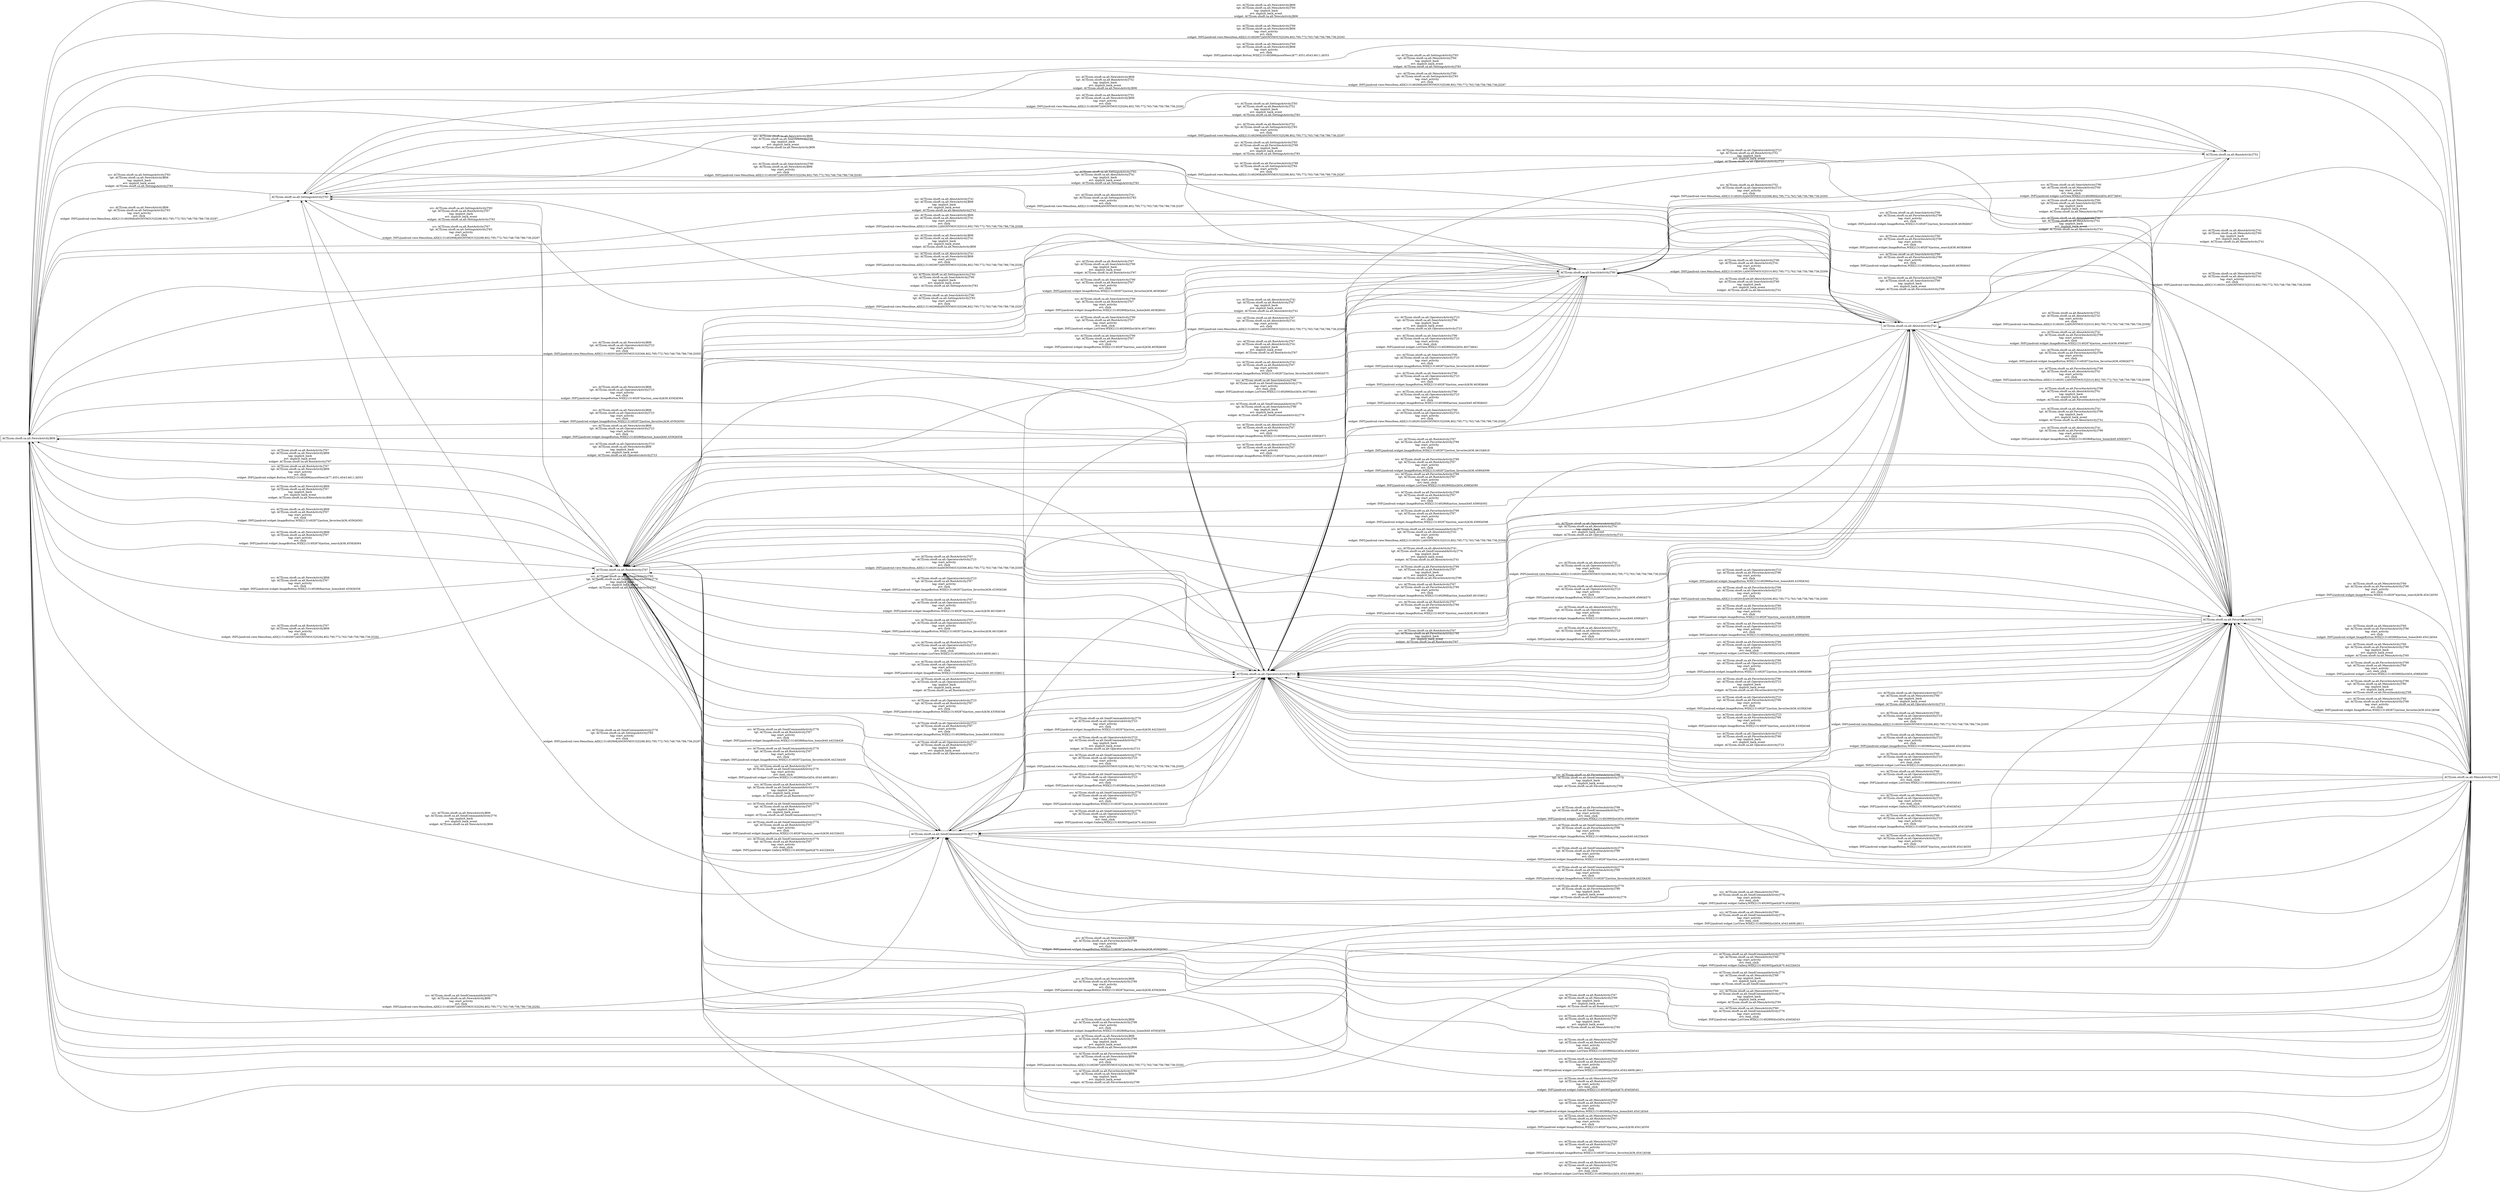 digraph G {
 rankdir=LR;
 node[shape=box];
 n10 [label="ACT[com.olsoft.sa.alt.NewsActivity]806"];
 n7 [label="ACT[com.olsoft.sa.alt.SettingsActivity]783"];
 n4 [label="ACT[com.olsoft.sa.alt.MenuActivity]760"];
 n3 [label="ACT[com.olsoft.sa.alt.BaseActivity]752"];
 n9 [label="ACT[com.olsoft.sa.alt.FavoritesActivity]799"];
 n2 [label="ACT[com.olsoft.sa.alt.AboutActivity]741"];
 n8 [label="ACT[com.olsoft.sa.alt.SearchActivity]790"];
 n1 [label="ACT[com.olsoft.sa.alt.OperatorsActivity]723"];
 n6 [label="ACT[com.olsoft.sa.alt.SendCommandActivity]776"];
 n5 [label="ACT[com.olsoft.sa.alt.RootActivity]767"];
 n8 -> n6 [label="src: ACT[com.olsoft.sa.alt.SearchActivity]790\ntgt: ACT[com.olsoft.sa.alt.SendCommandActivity]776\ntag: start_activity\nevt: item_click\nwidget: INFL[android.widget.ListView,WID[2131492890|list]454,4637]4641\n"];
 n8 -> n9 [label="src: ACT[com.olsoft.sa.alt.SearchActivity]790\ntgt: ACT[com.olsoft.sa.alt.FavoritesActivity]799\ntag: start_activity\nevt: click\nwidget: INFL[android.widget.ImageButton,WID[2131492868|action_home]440,4638]4643\n"];
 n8 -> n9 [label="src: ACT[com.olsoft.sa.alt.SearchActivity]790\ntgt: ACT[com.olsoft.sa.alt.FavoritesActivity]799\ntag: start_activity\nevt: click\nwidget: INFL[android.widget.ImageButton,WID[2131492872|action_favorites]436,4638]4647\n"];
 n8 -> n9 [label="src: ACT[com.olsoft.sa.alt.SearchActivity]790\ntgt: ACT[com.olsoft.sa.alt.FavoritesActivity]799\ntag: start_activity\nevt: click\nwidget: INFL[android.widget.ImageButton,WID[2131492874|action_search]438,4638]4649\n"];
 n8 -> n4 [label="src: ACT[com.olsoft.sa.alt.SearchActivity]790\ntgt: ACT[com.olsoft.sa.alt.MenuActivity]760\ntag: start_activity\nevt: item_click\nwidget: INFL[android.widget.ListView,WID[2131492890|list]454,4637]4641\n"];
 n8 -> n5 [label="src: ACT[com.olsoft.sa.alt.SearchActivity]790\ntgt: ACT[com.olsoft.sa.alt.RootActivity]767\ntag: start_activity\nevt: click\nwidget: INFL[android.widget.ImageButton,WID[2131492872|action_favorites]436,4638]4647\n"];
 n8 -> n5 [label="src: ACT[com.olsoft.sa.alt.SearchActivity]790\ntgt: ACT[com.olsoft.sa.alt.RootActivity]767\ntag: start_activity\nevt: click\nwidget: INFL[android.widget.ImageButton,WID[2131492868|action_home]440,4638]4643\n"];
 n8 -> n5 [label="src: ACT[com.olsoft.sa.alt.SearchActivity]790\ntgt: ACT[com.olsoft.sa.alt.RootActivity]767\ntag: start_activity\nevt: item_click\nwidget: INFL[android.widget.ListView,WID[2131492890|list]454,4637]4641\n"];
 n8 -> n5 [label="src: ACT[com.olsoft.sa.alt.SearchActivity]790\ntgt: ACT[com.olsoft.sa.alt.RootActivity]767\ntag: start_activity\nevt: click\nwidget: INFL[android.widget.ImageButton,WID[2131492874|action_search]438,4638]4649\n"];
 n8 -> n1 [label="src: ACT[com.olsoft.sa.alt.SearchActivity]790\ntgt: ACT[com.olsoft.sa.alt.OperatorsActivity]723\ntag: start_activity\nevt: item_click\nwidget: INFL[android.widget.ListView,WID[2131492890|list]454,4637]4641\n"];
 n8 -> n1 [label="src: ACT[com.olsoft.sa.alt.SearchActivity]790\ntgt: ACT[com.olsoft.sa.alt.OperatorsActivity]723\ntag: start_activity\nevt: click\nwidget: INFL[android.widget.ImageButton,WID[2131492872|action_favorites]436,4638]4647\n"];
 n8 -> n1 [label="src: ACT[com.olsoft.sa.alt.SearchActivity]790\ntgt: ACT[com.olsoft.sa.alt.OperatorsActivity]723\ntag: start_activity\nevt: click\nwidget: INFL[android.widget.ImageButton,WID[2131492874|action_search]438,4638]4649\n"];
 n8 -> n1 [label="src: ACT[com.olsoft.sa.alt.SearchActivity]790\ntgt: ACT[com.olsoft.sa.alt.OperatorsActivity]723\ntag: start_activity\nevt: click\nwidget: INFL[android.widget.ImageButton,WID[2131492868|action_home]440,4638]4643\n"];
 n5 -> n1 [label="src: ACT[com.olsoft.sa.alt.RootActivity]767\ntgt: ACT[com.olsoft.sa.alt.OperatorsActivity]723\ntag: start_activity\nevt: click\nwidget: INFL[android.view.MenuItem,AID[2131492910|ANONYMOUS]3306,802;795;772;763;748;756;786;736;]3305\n"];
 n5 -> n7 [label="src: ACT[com.olsoft.sa.alt.RootActivity]767\ntgt: ACT[com.olsoft.sa.alt.SettingsActivity]783\ntag: start_activity\nevt: click\nwidget: INFL[android.view.MenuItem,AID[2131492908|ANONYMOUS]3298,802;795;772;763;748;756;786;736;]3297\n"];
 n5 -> n10 [label="src: ACT[com.olsoft.sa.alt.RootActivity]767\ntgt: ACT[com.olsoft.sa.alt.NewsActivity]806\ntag: start_activity\nevt: click\nwidget: INFL[android.view.MenuItem,AID[2131492907|ANONYMOUS]3294,802;795;772;763;748;756;786;736;]3292\n"];
 n5 -> n2 [label="src: ACT[com.olsoft.sa.alt.RootActivity]767\ntgt: ACT[com.olsoft.sa.alt.AboutActivity]741\ntag: start_activity\nevt: click\nwidget: INFL[android.view.MenuItem,AID[2131492911|ANONYMOUS]3310,802;795;772;763;748;756;786;736;]3309\n"];
 n3 -> n10 [label="src: ACT[com.olsoft.sa.alt.BaseActivity]752\ntgt: ACT[com.olsoft.sa.alt.NewsActivity]806\ntag: start_activity\nevt: click\nwidget: INFL[android.view.MenuItem,AID[2131492907|ANONYMOUS]3294,802;795;772;763;748;756;786;736;]3292\n"];
 n3 -> n1 [label="src: ACT[com.olsoft.sa.alt.BaseActivity]752\ntgt: ACT[com.olsoft.sa.alt.OperatorsActivity]723\ntag: start_activity\nevt: click\nwidget: INFL[android.view.MenuItem,AID[2131492910|ANONYMOUS]3306,802;795;772;763;748;756;786;736;]3305\n"];
 n3 -> n7 [label="src: ACT[com.olsoft.sa.alt.BaseActivity]752\ntgt: ACT[com.olsoft.sa.alt.SettingsActivity]783\ntag: start_activity\nevt: click\nwidget: INFL[android.view.MenuItem,AID[2131492908|ANONYMOUS]3298,802;795;772;763;748;756;786;736;]3297\n"];
 n3 -> n2 [label="src: ACT[com.olsoft.sa.alt.BaseActivity]752\ntgt: ACT[com.olsoft.sa.alt.AboutActivity]741\ntag: start_activity\nevt: click\nwidget: INFL[android.view.MenuItem,AID[2131492911|ANONYMOUS]3310,802;795;772;763;748;756;786;736;]3309\n"];
 n8 -> n1 [label="src: ACT[com.olsoft.sa.alt.SearchActivity]790\ntgt: ACT[com.olsoft.sa.alt.OperatorsActivity]723\ntag: start_activity\nevt: click\nwidget: INFL[android.view.MenuItem,AID[2131492910|ANONYMOUS]3306,802;795;772;763;748;756;786;736;]3305\n"];
 n8 -> n10 [label="src: ACT[com.olsoft.sa.alt.SearchActivity]790\ntgt: ACT[com.olsoft.sa.alt.NewsActivity]806\ntag: start_activity\nevt: click\nwidget: INFL[android.view.MenuItem,AID[2131492907|ANONYMOUS]3294,802;795;772;763;748;756;786;736;]3292\n"];
 n8 -> n7 [label="src: ACT[com.olsoft.sa.alt.SearchActivity]790\ntgt: ACT[com.olsoft.sa.alt.SettingsActivity]783\ntag: start_activity\nevt: click\nwidget: INFL[android.view.MenuItem,AID[2131492908|ANONYMOUS]3298,802;795;772;763;748;756;786;736;]3297\n"];
 n8 -> n2 [label="src: ACT[com.olsoft.sa.alt.SearchActivity]790\ntgt: ACT[com.olsoft.sa.alt.AboutActivity]741\ntag: start_activity\nevt: click\nwidget: INFL[android.view.MenuItem,AID[2131492911|ANONYMOUS]3310,802;795;772;763;748;756;786;736;]3309\n"];
 n9 -> n10 [label="src: ACT[com.olsoft.sa.alt.FavoritesActivity]799\ntgt: ACT[com.olsoft.sa.alt.NewsActivity]806\ntag: start_activity\nevt: click\nwidget: INFL[android.view.MenuItem,AID[2131492907|ANONYMOUS]3294,802;795;772;763;748;756;786;736;]3292\n"];
 n9 -> n2 [label="src: ACT[com.olsoft.sa.alt.FavoritesActivity]799\ntgt: ACT[com.olsoft.sa.alt.AboutActivity]741\ntag: start_activity\nevt: click\nwidget: INFL[android.view.MenuItem,AID[2131492911|ANONYMOUS]3310,802;795;772;763;748;756;786;736;]3309\n"];
 n9 -> n1 [label="src: ACT[com.olsoft.sa.alt.FavoritesActivity]799\ntgt: ACT[com.olsoft.sa.alt.OperatorsActivity]723\ntag: start_activity\nevt: click\nwidget: INFL[android.view.MenuItem,AID[2131492910|ANONYMOUS]3306,802;795;772;763;748;756;786;736;]3305\n"];
 n9 -> n7 [label="src: ACT[com.olsoft.sa.alt.FavoritesActivity]799\ntgt: ACT[com.olsoft.sa.alt.SettingsActivity]783\ntag: start_activity\nevt: click\nwidget: INFL[android.view.MenuItem,AID[2131492908|ANONYMOUS]3298,802;795;772;763;748;756;786;736;]3297\n"];
 n6 -> n7 [label="src: ACT[com.olsoft.sa.alt.SendCommandActivity]776\ntgt: ACT[com.olsoft.sa.alt.SettingsActivity]783\ntag: start_activity\nevt: click\nwidget: INFL[android.view.MenuItem,AID[2131492908|ANONYMOUS]3298,802;795;772;763;748;756;786;736;]3297\n"];
 n6 -> n2 [label="src: ACT[com.olsoft.sa.alt.SendCommandActivity]776\ntgt: ACT[com.olsoft.sa.alt.AboutActivity]741\ntag: start_activity\nevt: click\nwidget: INFL[android.view.MenuItem,AID[2131492911|ANONYMOUS]3310,802;795;772;763;748;756;786;736;]3309\n"];
 n6 -> n10 [label="src: ACT[com.olsoft.sa.alt.SendCommandActivity]776\ntgt: ACT[com.olsoft.sa.alt.NewsActivity]806\ntag: start_activity\nevt: click\nwidget: INFL[android.view.MenuItem,AID[2131492907|ANONYMOUS]3294,802;795;772;763;748;756;786;736;]3292\n"];
 n6 -> n1 [label="src: ACT[com.olsoft.sa.alt.SendCommandActivity]776\ntgt: ACT[com.olsoft.sa.alt.OperatorsActivity]723\ntag: start_activity\nevt: click\nwidget: INFL[android.view.MenuItem,AID[2131492910|ANONYMOUS]3306,802;795;772;763;748;756;786;736;]3305\n"];
 n4 -> n10 [label="src: ACT[com.olsoft.sa.alt.MenuActivity]760\ntgt: ACT[com.olsoft.sa.alt.NewsActivity]806\ntag: start_activity\nevt: click\nwidget: INFL[android.view.MenuItem,AID[2131492907|ANONYMOUS]3294,802;795;772;763;748;756;786;736;]3292\n"];
 n4 -> n1 [label="src: ACT[com.olsoft.sa.alt.MenuActivity]760\ntgt: ACT[com.olsoft.sa.alt.OperatorsActivity]723\ntag: start_activity\nevt: click\nwidget: INFL[android.view.MenuItem,AID[2131492910|ANONYMOUS]3306,802;795;772;763;748;756;786;736;]3305\n"];
 n4 -> n2 [label="src: ACT[com.olsoft.sa.alt.MenuActivity]760\ntgt: ACT[com.olsoft.sa.alt.AboutActivity]741\ntag: start_activity\nevt: click\nwidget: INFL[android.view.MenuItem,AID[2131492911|ANONYMOUS]3310,802;795;772;763;748;756;786;736;]3309\n"];
 n4 -> n7 [label="src: ACT[com.olsoft.sa.alt.MenuActivity]760\ntgt: ACT[com.olsoft.sa.alt.SettingsActivity]783\ntag: start_activity\nevt: click\nwidget: INFL[android.view.MenuItem,AID[2131492908|ANONYMOUS]3298,802;795;772;763;748;756;786;736;]3297\n"];
 n5 -> n9 [label="src: ACT[com.olsoft.sa.alt.RootActivity]767\ntgt: ACT[com.olsoft.sa.alt.FavoritesActivity]799\ntag: start_activity\nevt: click\nwidget: INFL[android.widget.ImageButton,WID[2131492872|action_favorites]436,4610]4616\n"];
 n5 -> n9 [label="src: ACT[com.olsoft.sa.alt.RootActivity]767\ntgt: ACT[com.olsoft.sa.alt.FavoritesActivity]799\ntag: start_activity\nevt: click\nwidget: INFL[android.widget.ImageButton,WID[2131492868|action_home]440,4610]4612\n"];
 n5 -> n9 [label="src: ACT[com.olsoft.sa.alt.RootActivity]767\ntgt: ACT[com.olsoft.sa.alt.FavoritesActivity]799\ntag: start_activity\nevt: click\nwidget: INFL[android.widget.ImageButton,WID[2131492874|action_search]438,4610]4618\n"];
 n5 -> n1 [label="src: ACT[com.olsoft.sa.alt.RootActivity]767\ntgt: ACT[com.olsoft.sa.alt.OperatorsActivity]723\ntag: start_activity\nevt: click\nwidget: INFL[android.widget.ImageButton,WID[2131492874|action_search]438,4610]4618\n"];
 n5 -> n1 [label="src: ACT[com.olsoft.sa.alt.RootActivity]767\ntgt: ACT[com.olsoft.sa.alt.OperatorsActivity]723\ntag: start_activity\nevt: click\nwidget: INFL[android.widget.ImageButton,WID[2131492872|action_favorites]436,4610]4616\n"];
 n5 -> n1 [label="src: ACT[com.olsoft.sa.alt.RootActivity]767\ntgt: ACT[com.olsoft.sa.alt.OperatorsActivity]723\ntag: start_activity\nevt: item_click\nwidget: INFL[android.widget.ListView,WID[2131492890|list]454,4543;4609;]4611\n"];
 n5 -> n1 [label="src: ACT[com.olsoft.sa.alt.RootActivity]767\ntgt: ACT[com.olsoft.sa.alt.OperatorsActivity]723\ntag: start_activity\nevt: click\nwidget: INFL[android.widget.ImageButton,WID[2131492868|action_home]440,4610]4612\n"];
 n5 -> n1 [label="src: ACT[com.olsoft.sa.alt.RootActivity]767\ntgt: ACT[com.olsoft.sa.alt.OperatorsActivity]723\ntag: implicit_back\nevt: implicit_back_event\nwidget: ACT[com.olsoft.sa.alt.RootActivity]767\n"];
 n5 -> n4 [label="src: ACT[com.olsoft.sa.alt.RootActivity]767\ntgt: ACT[com.olsoft.sa.alt.MenuActivity]760\ntag: implicit_back\nevt: implicit_back_event\nwidget: ACT[com.olsoft.sa.alt.RootActivity]767\n"];
 n5 -> n6 [label="src: ACT[com.olsoft.sa.alt.RootActivity]767\ntgt: ACT[com.olsoft.sa.alt.SendCommandActivity]776\ntag: implicit_back\nevt: implicit_back_event\nwidget: ACT[com.olsoft.sa.alt.RootActivity]767\n"];
 n5 -> n4 [label="src: ACT[com.olsoft.sa.alt.RootActivity]767\ntgt: ACT[com.olsoft.sa.alt.MenuActivity]760\ntag: start_activity\nevt: item_click\nwidget: INFL[android.widget.ListView,WID[2131492890|list]454,4543;4609;]4611\n"];
 n5 -> n2 [label="src: ACT[com.olsoft.sa.alt.RootActivity]767\ntgt: ACT[com.olsoft.sa.alt.AboutActivity]741\ntag: implicit_back\nevt: implicit_back_event\nwidget: ACT[com.olsoft.sa.alt.RootActivity]767\n"];
 n5 -> n9 [label="src: ACT[com.olsoft.sa.alt.RootActivity]767\ntgt: ACT[com.olsoft.sa.alt.FavoritesActivity]799\ntag: implicit_back\nevt: implicit_back_event\nwidget: ACT[com.olsoft.sa.alt.RootActivity]767\n"];
 n5 -> n6 [label="src: ACT[com.olsoft.sa.alt.RootActivity]767\ntgt: ACT[com.olsoft.sa.alt.SendCommandActivity]776\ntag: start_activity\nevt: item_click\nwidget: INFL[android.widget.ListView,WID[2131492890|list]454,4543;4609;]4611\n"];
 n5 -> n10 [label="src: ACT[com.olsoft.sa.alt.RootActivity]767\ntgt: ACT[com.olsoft.sa.alt.NewsActivity]806\ntag: implicit_back\nevt: implicit_back_event\nwidget: ACT[com.olsoft.sa.alt.RootActivity]767\n"];
 n5 -> n8 [label="src: ACT[com.olsoft.sa.alt.RootActivity]767\ntgt: ACT[com.olsoft.sa.alt.SearchActivity]790\ntag: implicit_back\nevt: implicit_back_event\nwidget: ACT[com.olsoft.sa.alt.RootActivity]767\n"];
 n5 -> n10 [label="src: ACT[com.olsoft.sa.alt.RootActivity]767\ntgt: ACT[com.olsoft.sa.alt.NewsActivity]806\ntag: start_activity\nevt: click\nwidget: INFL[android.widget.Button,WID[2131492896|moreNews]477,4551;4543;4611;]4553\n"];
 n4 -> n10 [label="src: ACT[com.olsoft.sa.alt.MenuActivity]760\ntgt: ACT[com.olsoft.sa.alt.NewsActivity]806\ntag: start_activity\nevt: click\nwidget: INFL[android.widget.Button,WID[2131492896|moreNews]477,4551;4543;4611;]4553\n"];
 n4 -> n5 [label="src: ACT[com.olsoft.sa.alt.MenuActivity]760\ntgt: ACT[com.olsoft.sa.alt.RootActivity]767\ntag: implicit_back\nevt: implicit_back_event\nwidget: ACT[com.olsoft.sa.alt.MenuActivity]760\n"];
 n4 -> n8 [label="src: ACT[com.olsoft.sa.alt.MenuActivity]760\ntgt: ACT[com.olsoft.sa.alt.SearchActivity]790\ntag: implicit_back\nevt: implicit_back_event\nwidget: ACT[com.olsoft.sa.alt.MenuActivity]760\n"];
 n4 -> n5 [label="src: ACT[com.olsoft.sa.alt.MenuActivity]760\ntgt: ACT[com.olsoft.sa.alt.RootActivity]767\ntag: start_activity\nevt: item_click\nwidget: INFL[android.widget.ListView,WID[2131492890|list]454,4540]4543\n"];
 n4 -> n5 [label="src: ACT[com.olsoft.sa.alt.MenuActivity]760\ntgt: ACT[com.olsoft.sa.alt.RootActivity]767\ntag: start_activity\nevt: item_click\nwidget: INFL[android.widget.ListView,WID[2131492890|list]454,4543;4609;]4611\n"];
 n4 -> n5 [label="src: ACT[com.olsoft.sa.alt.MenuActivity]760\ntgt: ACT[com.olsoft.sa.alt.RootActivity]767\ntag: start_activity\nevt: item_click\nwidget: INFL[android.widget.Gallery,WID[2131492905|path]470,4540]4542\n"];
 n4 -> n5 [label="src: ACT[com.olsoft.sa.alt.MenuActivity]760\ntgt: ACT[com.olsoft.sa.alt.RootActivity]767\ntag: start_activity\nevt: click\nwidget: INFL[android.widget.ImageButton,WID[2131492868|action_home]440,4541]4544\n"];
 n4 -> n5 [label="src: ACT[com.olsoft.sa.alt.MenuActivity]760\ntgt: ACT[com.olsoft.sa.alt.RootActivity]767\ntag: start_activity\nevt: click\nwidget: INFL[android.widget.ImageButton,WID[2131492874|action_search]438,4541]4550\n"];
 n4 -> n5 [label="src: ACT[com.olsoft.sa.alt.MenuActivity]760\ntgt: ACT[com.olsoft.sa.alt.RootActivity]767\ntag: start_activity\nevt: click\nwidget: INFL[android.widget.ImageButton,WID[2131492872|action_favorites]436,4541]4548\n"];
 n4 -> n9 [label="src: ACT[com.olsoft.sa.alt.MenuActivity]760\ntgt: ACT[com.olsoft.sa.alt.FavoritesActivity]799\ntag: start_activity\nevt: click\nwidget: INFL[android.widget.ImageButton,WID[2131492872|action_favorites]436,4541]4548\n"];
 n4 -> n9 [label="src: ACT[com.olsoft.sa.alt.MenuActivity]760\ntgt: ACT[com.olsoft.sa.alt.FavoritesActivity]799\ntag: start_activity\nevt: click\nwidget: INFL[android.widget.ImageButton,WID[2131492874|action_search]438,4541]4550\n"];
 n4 -> n9 [label="src: ACT[com.olsoft.sa.alt.MenuActivity]760\ntgt: ACT[com.olsoft.sa.alt.FavoritesActivity]799\ntag: start_activity\nevt: click\nwidget: INFL[android.widget.ImageButton,WID[2131492868|action_home]440,4541]4544\n"];
 n4 -> n6 [label="src: ACT[com.olsoft.sa.alt.MenuActivity]760\ntgt: ACT[com.olsoft.sa.alt.SendCommandActivity]776\ntag: implicit_back\nevt: implicit_back_event\nwidget: ACT[com.olsoft.sa.alt.MenuActivity]760\n"];
 n4 -> n1 [label="src: ACT[com.olsoft.sa.alt.MenuActivity]760\ntgt: ACT[com.olsoft.sa.alt.OperatorsActivity]723\ntag: start_activity\nevt: click\nwidget: INFL[android.widget.ImageButton,WID[2131492868|action_home]440,4541]4544\n"];
 n4 -> n1 [label="src: ACT[com.olsoft.sa.alt.MenuActivity]760\ntgt: ACT[com.olsoft.sa.alt.OperatorsActivity]723\ntag: start_activity\nevt: item_click\nwidget: INFL[android.widget.ListView,WID[2131492890|list]454,4543;4609;]4611\n"];
 n4 -> n1 [label="src: ACT[com.olsoft.sa.alt.MenuActivity]760\ntgt: ACT[com.olsoft.sa.alt.OperatorsActivity]723\ntag: start_activity\nevt: item_click\nwidget: INFL[android.widget.ListView,WID[2131492890|list]454,4540]4543\n"];
 n4 -> n1 [label="src: ACT[com.olsoft.sa.alt.MenuActivity]760\ntgt: ACT[com.olsoft.sa.alt.OperatorsActivity]723\ntag: start_activity\nevt: item_click\nwidget: INFL[android.widget.Gallery,WID[2131492905|path]470,4540]4542\n"];
 n4 -> n1 [label="src: ACT[com.olsoft.sa.alt.MenuActivity]760\ntgt: ACT[com.olsoft.sa.alt.OperatorsActivity]723\ntag: start_activity\nevt: click\nwidget: INFL[android.widget.ImageButton,WID[2131492872|action_favorites]436,4541]4548\n"];
 n4 -> n1 [label="src: ACT[com.olsoft.sa.alt.MenuActivity]760\ntgt: ACT[com.olsoft.sa.alt.OperatorsActivity]723\ntag: start_activity\nevt: click\nwidget: INFL[android.widget.ImageButton,WID[2131492874|action_search]438,4541]4550\n"];
 n4 -> n9 [label="src: ACT[com.olsoft.sa.alt.MenuActivity]760\ntgt: ACT[com.olsoft.sa.alt.FavoritesActivity]799\ntag: implicit_back\nevt: implicit_back_event\nwidget: ACT[com.olsoft.sa.alt.MenuActivity]760\n"];
 n4 -> n6 [label="src: ACT[com.olsoft.sa.alt.MenuActivity]760\ntgt: ACT[com.olsoft.sa.alt.SendCommandActivity]776\ntag: start_activity\nevt: item_click\nwidget: INFL[android.widget.ListView,WID[2131492890|list]454,4540]4543\n"];
 n4 -> n6 [label="src: ACT[com.olsoft.sa.alt.MenuActivity]760\ntgt: ACT[com.olsoft.sa.alt.SendCommandActivity]776\ntag: start_activity\nevt: item_click\nwidget: INFL[android.widget.Gallery,WID[2131492905|path]470,4540]4542\n"];
 n4 -> n6 [label="src: ACT[com.olsoft.sa.alt.MenuActivity]760\ntgt: ACT[com.olsoft.sa.alt.SendCommandActivity]776\ntag: start_activity\nevt: item_click\nwidget: INFL[android.widget.ListView,WID[2131492890|list]454,4543;4609;]4611\n"];
 n6 -> n8 [label="src: ACT[com.olsoft.sa.alt.SendCommandActivity]776\ntgt: ACT[com.olsoft.sa.alt.SearchActivity]790\ntag: implicit_back\nevt: implicit_back_event\nwidget: ACT[com.olsoft.sa.alt.SendCommandActivity]776\n"];
 n6 -> n1 [label="src: ACT[com.olsoft.sa.alt.SendCommandActivity]776\ntgt: ACT[com.olsoft.sa.alt.OperatorsActivity]723\ntag: start_activity\nevt: click\nwidget: INFL[android.widget.ImageButton,WID[2131492874|action_search]438,4423]4432\n"];
 n6 -> n1 [label="src: ACT[com.olsoft.sa.alt.SendCommandActivity]776\ntgt: ACT[com.olsoft.sa.alt.OperatorsActivity]723\ntag: start_activity\nevt: click\nwidget: INFL[android.widget.ImageButton,WID[2131492868|action_home]440,4423]4426\n"];
 n6 -> n1 [label="src: ACT[com.olsoft.sa.alt.SendCommandActivity]776\ntgt: ACT[com.olsoft.sa.alt.OperatorsActivity]723\ntag: start_activity\nevt: click\nwidget: INFL[android.widget.ImageButton,WID[2131492872|action_favorites]436,4423]4430\n"];
 n6 -> n1 [label="src: ACT[com.olsoft.sa.alt.SendCommandActivity]776\ntgt: ACT[com.olsoft.sa.alt.OperatorsActivity]723\ntag: start_activity\nevt: item_click\nwidget: INFL[android.widget.Gallery,WID[2131492905|path]470,4422]4424\n"];
 n6 -> n5 [label="src: ACT[com.olsoft.sa.alt.SendCommandActivity]776\ntgt: ACT[com.olsoft.sa.alt.RootActivity]767\ntag: implicit_back\nevt: implicit_back_event\nwidget: ACT[com.olsoft.sa.alt.SendCommandActivity]776\n"];
 n6 -> n9 [label="src: ACT[com.olsoft.sa.alt.SendCommandActivity]776\ntgt: ACT[com.olsoft.sa.alt.FavoritesActivity]799\ntag: implicit_back\nevt: implicit_back_event\nwidget: ACT[com.olsoft.sa.alt.SendCommandActivity]776\n"];
 n6 -> n4 [label="src: ACT[com.olsoft.sa.alt.SendCommandActivity]776\ntgt: ACT[com.olsoft.sa.alt.MenuActivity]760\ntag: implicit_back\nevt: implicit_back_event\nwidget: ACT[com.olsoft.sa.alt.SendCommandActivity]776\n"];
 n6 -> n5 [label="src: ACT[com.olsoft.sa.alt.SendCommandActivity]776\ntgt: ACT[com.olsoft.sa.alt.RootActivity]767\ntag: start_activity\nevt: click\nwidget: INFL[android.widget.ImageButton,WID[2131492874|action_search]438,4423]4432\n"];
 n6 -> n5 [label="src: ACT[com.olsoft.sa.alt.SendCommandActivity]776\ntgt: ACT[com.olsoft.sa.alt.RootActivity]767\ntag: start_activity\nevt: item_click\nwidget: INFL[android.widget.Gallery,WID[2131492905|path]470,4422]4424\n"];
 n6 -> n5 [label="src: ACT[com.olsoft.sa.alt.SendCommandActivity]776\ntgt: ACT[com.olsoft.sa.alt.RootActivity]767\ntag: start_activity\nevt: click\nwidget: INFL[android.widget.ImageButton,WID[2131492868|action_home]440,4423]4426\n"];
 n6 -> n5 [label="src: ACT[com.olsoft.sa.alt.SendCommandActivity]776\ntgt: ACT[com.olsoft.sa.alt.RootActivity]767\ntag: start_activity\nevt: click\nwidget: INFL[android.widget.ImageButton,WID[2131492872|action_favorites]436,4423]4430\n"];
 n6 -> n4 [label="src: ACT[com.olsoft.sa.alt.SendCommandActivity]776\ntgt: ACT[com.olsoft.sa.alt.MenuActivity]760\ntag: start_activity\nevt: item_click\nwidget: INFL[android.widget.Gallery,WID[2131492905|path]470,4422]4424\n"];
 n6 -> n9 [label="src: ACT[com.olsoft.sa.alt.SendCommandActivity]776\ntgt: ACT[com.olsoft.sa.alt.FavoritesActivity]799\ntag: start_activity\nevt: click\nwidget: INFL[android.widget.ImageButton,WID[2131492868|action_home]440,4423]4426\n"];
 n6 -> n9 [label="src: ACT[com.olsoft.sa.alt.SendCommandActivity]776\ntgt: ACT[com.olsoft.sa.alt.FavoritesActivity]799\ntag: start_activity\nevt: click\nwidget: INFL[android.widget.ImageButton,WID[2131492874|action_search]438,4423]4432\n"];
 n6 -> n9 [label="src: ACT[com.olsoft.sa.alt.SendCommandActivity]776\ntgt: ACT[com.olsoft.sa.alt.FavoritesActivity]799\ntag: start_activity\nevt: click\nwidget: INFL[android.widget.ImageButton,WID[2131492872|action_favorites]436,4423]4430\n"];
 n2 -> n10 [label="src: ACT[com.olsoft.sa.alt.AboutActivity]741\ntgt: ACT[com.olsoft.sa.alt.NewsActivity]806\ntag: start_activity\nevt: click\nwidget: INFL[android.view.MenuItem,AID[2131492907|ANONYMOUS]3294,802;795;772;763;748;756;786;736;]3292\n"];
 n2 -> n1 [label="src: ACT[com.olsoft.sa.alt.AboutActivity]741\ntgt: ACT[com.olsoft.sa.alt.OperatorsActivity]723\ntag: start_activity\nevt: click\nwidget: INFL[android.view.MenuItem,AID[2131492910|ANONYMOUS]3306,802;795;772;763;748;756;786;736;]3305\n"];
 n2 -> n7 [label="src: ACT[com.olsoft.sa.alt.AboutActivity]741\ntgt: ACT[com.olsoft.sa.alt.SettingsActivity]783\ntag: start_activity\nevt: click\nwidget: INFL[android.view.MenuItem,AID[2131492908|ANONYMOUS]3298,802;795;772;763;748;756;786;736;]3297\n"];
 n10 -> n1 [label="src: ACT[com.olsoft.sa.alt.NewsActivity]806\ntgt: ACT[com.olsoft.sa.alt.OperatorsActivity]723\ntag: start_activity\nevt: click\nwidget: INFL[android.view.MenuItem,AID[2131492910|ANONYMOUS]3306,802;795;772;763;748;756;786;736;]3305\n"];
 n10 -> n2 [label="src: ACT[com.olsoft.sa.alt.NewsActivity]806\ntgt: ACT[com.olsoft.sa.alt.AboutActivity]741\ntag: start_activity\nevt: click\nwidget: INFL[android.view.MenuItem,AID[2131492911|ANONYMOUS]3310,802;795;772;763;748;756;786;736;]3309\n"];
 n10 -> n7 [label="src: ACT[com.olsoft.sa.alt.NewsActivity]806\ntgt: ACT[com.olsoft.sa.alt.SettingsActivity]783\ntag: start_activity\nevt: click\nwidget: INFL[android.view.MenuItem,AID[2131492908|ANONYMOUS]3298,802;795;772;763;748;756;786;736;]3297\n"];
 n10 -> n9 [label="src: ACT[com.olsoft.sa.alt.NewsActivity]806\ntgt: ACT[com.olsoft.sa.alt.FavoritesActivity]799\ntag: start_activity\nevt: click\nwidget: INFL[android.widget.ImageButton,WID[2131492872|action_favorites]436,4556]4562\n"];
 n10 -> n9 [label="src: ACT[com.olsoft.sa.alt.NewsActivity]806\ntgt: ACT[com.olsoft.sa.alt.FavoritesActivity]799\ntag: start_activity\nevt: click\nwidget: INFL[android.widget.ImageButton,WID[2131492874|action_search]438,4556]4564\n"];
 n10 -> n9 [label="src: ACT[com.olsoft.sa.alt.NewsActivity]806\ntgt: ACT[com.olsoft.sa.alt.FavoritesActivity]799\ntag: start_activity\nevt: click\nwidget: INFL[android.widget.ImageButton,WID[2131492868|action_home]440,4556]4558\n"];
 n10 -> n1 [label="src: ACT[com.olsoft.sa.alt.NewsActivity]806\ntgt: ACT[com.olsoft.sa.alt.OperatorsActivity]723\ntag: start_activity\nevt: click\nwidget: INFL[android.widget.ImageButton,WID[2131492874|action_search]438,4556]4564\n"];
 n10 -> n1 [label="src: ACT[com.olsoft.sa.alt.NewsActivity]806\ntgt: ACT[com.olsoft.sa.alt.OperatorsActivity]723\ntag: start_activity\nevt: click\nwidget: INFL[android.widget.ImageButton,WID[2131492872|action_favorites]436,4556]4562\n"];
 n10 -> n1 [label="src: ACT[com.olsoft.sa.alt.NewsActivity]806\ntgt: ACT[com.olsoft.sa.alt.OperatorsActivity]723\ntag: start_activity\nevt: click\nwidget: INFL[android.widget.ImageButton,WID[2131492868|action_home]440,4556]4558\n"];
 n10 -> n6 [label="src: ACT[com.olsoft.sa.alt.NewsActivity]806\ntgt: ACT[com.olsoft.sa.alt.SendCommandActivity]776\ntag: implicit_back\nevt: implicit_back_event\nwidget: ACT[com.olsoft.sa.alt.NewsActivity]806\n"];
 n10 -> n9 [label="src: ACT[com.olsoft.sa.alt.NewsActivity]806\ntgt: ACT[com.olsoft.sa.alt.FavoritesActivity]799\ntag: implicit_back\nevt: implicit_back_event\nwidget: ACT[com.olsoft.sa.alt.NewsActivity]806\n"];
 n10 -> n3 [label="src: ACT[com.olsoft.sa.alt.NewsActivity]806\ntgt: ACT[com.olsoft.sa.alt.BaseActivity]752\ntag: implicit_back\nevt: implicit_back_event\nwidget: ACT[com.olsoft.sa.alt.NewsActivity]806\n"];
 n10 -> n2 [label="src: ACT[com.olsoft.sa.alt.NewsActivity]806\ntgt: ACT[com.olsoft.sa.alt.AboutActivity]741\ntag: implicit_back\nevt: implicit_back_event\nwidget: ACT[com.olsoft.sa.alt.NewsActivity]806\n"];
 n10 -> n5 [label="src: ACT[com.olsoft.sa.alt.NewsActivity]806\ntgt: ACT[com.olsoft.sa.alt.RootActivity]767\ntag: implicit_back\nevt: implicit_back_event\nwidget: ACT[com.olsoft.sa.alt.NewsActivity]806\n"];
 n10 -> n8 [label="src: ACT[com.olsoft.sa.alt.NewsActivity]806\ntgt: ACT[com.olsoft.sa.alt.SearchActivity]790\ntag: implicit_back\nevt: implicit_back_event\nwidget: ACT[com.olsoft.sa.alt.NewsActivity]806\n"];
 n10 -> n5 [label="src: ACT[com.olsoft.sa.alt.NewsActivity]806\ntgt: ACT[com.olsoft.sa.alt.RootActivity]767\ntag: start_activity\nevt: click\nwidget: INFL[android.widget.ImageButton,WID[2131492872|action_favorites]436,4556]4562\n"];
 n10 -> n5 [label="src: ACT[com.olsoft.sa.alt.NewsActivity]806\ntgt: ACT[com.olsoft.sa.alt.RootActivity]767\ntag: start_activity\nevt: click\nwidget: INFL[android.widget.ImageButton,WID[2131492874|action_search]438,4556]4564\n"];
 n10 -> n5 [label="src: ACT[com.olsoft.sa.alt.NewsActivity]806\ntgt: ACT[com.olsoft.sa.alt.RootActivity]767\ntag: start_activity\nevt: click\nwidget: INFL[android.widget.ImageButton,WID[2131492868|action_home]440,4556]4558\n"];
 n10 -> n4 [label="src: ACT[com.olsoft.sa.alt.NewsActivity]806\ntgt: ACT[com.olsoft.sa.alt.MenuActivity]760\ntag: implicit_back\nevt: implicit_back_event\nwidget: ACT[com.olsoft.sa.alt.NewsActivity]806\n"];
 n7 -> n9 [label="src: ACT[com.olsoft.sa.alt.SettingsActivity]783\ntgt: ACT[com.olsoft.sa.alt.FavoritesActivity]799\ntag: implicit_back\nevt: implicit_back_event\nwidget: ACT[com.olsoft.sa.alt.SettingsActivity]783\n"];
 n7 -> n4 [label="src: ACT[com.olsoft.sa.alt.SettingsActivity]783\ntgt: ACT[com.olsoft.sa.alt.MenuActivity]760\ntag: implicit_back\nevt: implicit_back_event\nwidget: ACT[com.olsoft.sa.alt.SettingsActivity]783\n"];
 n7 -> n6 [label="src: ACT[com.olsoft.sa.alt.SettingsActivity]783\ntgt: ACT[com.olsoft.sa.alt.SendCommandActivity]776\ntag: implicit_back\nevt: implicit_back_event\nwidget: ACT[com.olsoft.sa.alt.SettingsActivity]783\n"];
 n7 -> n2 [label="src: ACT[com.olsoft.sa.alt.SettingsActivity]783\ntgt: ACT[com.olsoft.sa.alt.AboutActivity]741\ntag: implicit_back\nevt: implicit_back_event\nwidget: ACT[com.olsoft.sa.alt.SettingsActivity]783\n"];
 n7 -> n3 [label="src: ACT[com.olsoft.sa.alt.SettingsActivity]783\ntgt: ACT[com.olsoft.sa.alt.BaseActivity]752\ntag: implicit_back\nevt: implicit_back_event\nwidget: ACT[com.olsoft.sa.alt.SettingsActivity]783\n"];
 n7 -> n8 [label="src: ACT[com.olsoft.sa.alt.SettingsActivity]783\ntgt: ACT[com.olsoft.sa.alt.SearchActivity]790\ntag: implicit_back\nevt: implicit_back_event\nwidget: ACT[com.olsoft.sa.alt.SettingsActivity]783\n"];
 n7 -> n10 [label="src: ACT[com.olsoft.sa.alt.SettingsActivity]783\ntgt: ACT[com.olsoft.sa.alt.NewsActivity]806\ntag: implicit_back\nevt: implicit_back_event\nwidget: ACT[com.olsoft.sa.alt.SettingsActivity]783\n"];
 n7 -> n5 [label="src: ACT[com.olsoft.sa.alt.SettingsActivity]783\ntgt: ACT[com.olsoft.sa.alt.RootActivity]767\ntag: implicit_back\nevt: implicit_back_event\nwidget: ACT[com.olsoft.sa.alt.SettingsActivity]783\n"];
 n9 -> n2 [label="src: ACT[com.olsoft.sa.alt.FavoritesActivity]799\ntgt: ACT[com.olsoft.sa.alt.AboutActivity]741\ntag: implicit_back\nevt: implicit_back_event\nwidget: ACT[com.olsoft.sa.alt.FavoritesActivity]799\n"];
 n9 -> n5 [label="src: ACT[com.olsoft.sa.alt.FavoritesActivity]799\ntgt: ACT[com.olsoft.sa.alt.RootActivity]767\ntag: start_activity\nevt: click\nwidget: INFL[android.widget.ImageButton,WID[2131492872|action_favorites]436,4589]4596\n"];
 n9 -> n5 [label="src: ACT[com.olsoft.sa.alt.FavoritesActivity]799\ntgt: ACT[com.olsoft.sa.alt.RootActivity]767\ntag: start_activity\nevt: item_click\nwidget: INFL[android.widget.ListView,WID[2131492890|list]454,4588]4590\n"];
 n9 -> n5 [label="src: ACT[com.olsoft.sa.alt.FavoritesActivity]799\ntgt: ACT[com.olsoft.sa.alt.RootActivity]767\ntag: start_activity\nevt: click\nwidget: INFL[android.widget.ImageButton,WID[2131492868|action_home]440,4589]4592\n"];
 n9 -> n5 [label="src: ACT[com.olsoft.sa.alt.FavoritesActivity]799\ntgt: ACT[com.olsoft.sa.alt.RootActivity]767\ntag: start_activity\nevt: click\nwidget: INFL[android.widget.ImageButton,WID[2131492874|action_search]438,4589]4598\n"];
 n9 -> n10 [label="src: ACT[com.olsoft.sa.alt.FavoritesActivity]799\ntgt: ACT[com.olsoft.sa.alt.NewsActivity]806\ntag: implicit_back\nevt: implicit_back_event\nwidget: ACT[com.olsoft.sa.alt.FavoritesActivity]799\n"];
 n9 -> n5 [label="src: ACT[com.olsoft.sa.alt.FavoritesActivity]799\ntgt: ACT[com.olsoft.sa.alt.RootActivity]767\ntag: implicit_back\nevt: implicit_back_event\nwidget: ACT[com.olsoft.sa.alt.FavoritesActivity]799\n"];
 n9 -> n8 [label="src: ACT[com.olsoft.sa.alt.FavoritesActivity]799\ntgt: ACT[com.olsoft.sa.alt.SearchActivity]790\ntag: implicit_back\nevt: implicit_back_event\nwidget: ACT[com.olsoft.sa.alt.FavoritesActivity]799\n"];
 n9 -> n4 [label="src: ACT[com.olsoft.sa.alt.FavoritesActivity]799\ntgt: ACT[com.olsoft.sa.alt.MenuActivity]760\ntag: start_activity\nevt: item_click\nwidget: INFL[android.widget.ListView,WID[2131492890|list]454,4588]4590\n"];
 n9 -> n6 [label="src: ACT[com.olsoft.sa.alt.FavoritesActivity]799\ntgt: ACT[com.olsoft.sa.alt.SendCommandActivity]776\ntag: implicit_back\nevt: implicit_back_event\nwidget: ACT[com.olsoft.sa.alt.FavoritesActivity]799\n"];
 n9 -> n4 [label="src: ACT[com.olsoft.sa.alt.FavoritesActivity]799\ntgt: ACT[com.olsoft.sa.alt.MenuActivity]760\ntag: implicit_back\nevt: implicit_back_event\nwidget: ACT[com.olsoft.sa.alt.FavoritesActivity]799\n"];
 n9 -> n1 [label="src: ACT[com.olsoft.sa.alt.FavoritesActivity]799\ntgt: ACT[com.olsoft.sa.alt.OperatorsActivity]723\ntag: start_activity\nevt: click\nwidget: INFL[android.widget.ImageButton,WID[2131492874|action_search]438,4589]4598\n"];
 n9 -> n1 [label="src: ACT[com.olsoft.sa.alt.FavoritesActivity]799\ntgt: ACT[com.olsoft.sa.alt.OperatorsActivity]723\ntag: start_activity\nevt: click\nwidget: INFL[android.widget.ImageButton,WID[2131492868|action_home]440,4589]4592\n"];
 n9 -> n1 [label="src: ACT[com.olsoft.sa.alt.FavoritesActivity]799\ntgt: ACT[com.olsoft.sa.alt.OperatorsActivity]723\ntag: start_activity\nevt: item_click\nwidget: INFL[android.widget.ListView,WID[2131492890|list]454,4588]4590\n"];
 n9 -> n1 [label="src: ACT[com.olsoft.sa.alt.FavoritesActivity]799\ntgt: ACT[com.olsoft.sa.alt.OperatorsActivity]723\ntag: start_activity\nevt: click\nwidget: INFL[android.widget.ImageButton,WID[2131492872|action_favorites]436,4589]4596\n"];
 n9 -> n1 [label="src: ACT[com.olsoft.sa.alt.FavoritesActivity]799\ntgt: ACT[com.olsoft.sa.alt.OperatorsActivity]723\ntag: implicit_back\nevt: implicit_back_event\nwidget: ACT[com.olsoft.sa.alt.FavoritesActivity]799\n"];
 n9 -> n6 [label="src: ACT[com.olsoft.sa.alt.FavoritesActivity]799\ntgt: ACT[com.olsoft.sa.alt.SendCommandActivity]776\ntag: start_activity\nevt: item_click\nwidget: INFL[android.widget.ListView,WID[2131492890|list]454,4588]4590\n"];
 n1 -> n2 [label="src: ACT[com.olsoft.sa.alt.OperatorsActivity]723\ntgt: ACT[com.olsoft.sa.alt.AboutActivity]741\ntag: implicit_back\nevt: implicit_back_event\nwidget: ACT[com.olsoft.sa.alt.OperatorsActivity]723\n"];
 n1 -> n5 [label="src: ACT[com.olsoft.sa.alt.OperatorsActivity]723\ntgt: ACT[com.olsoft.sa.alt.RootActivity]767\ntag: start_activity\nevt: click\nwidget: INFL[android.widget.ImageButton,WID[2131492872|action_favorites]436,4339]4346\n"];
 n1 -> n5 [label="src: ACT[com.olsoft.sa.alt.OperatorsActivity]723\ntgt: ACT[com.olsoft.sa.alt.RootActivity]767\ntag: start_activity\nevt: click\nwidget: INFL[android.widget.ImageButton,WID[2131492874|action_search]438,4339]4348\n"];
 n1 -> n5 [label="src: ACT[com.olsoft.sa.alt.OperatorsActivity]723\ntgt: ACT[com.olsoft.sa.alt.RootActivity]767\ntag: start_activity\nevt: click\nwidget: INFL[android.widget.ImageButton,WID[2131492868|action_home]440,4339]4342\n"];
 n1 -> n5 [label="src: ACT[com.olsoft.sa.alt.OperatorsActivity]723\ntgt: ACT[com.olsoft.sa.alt.RootActivity]767\ntag: implicit_back\nevt: implicit_back_event\nwidget: ACT[com.olsoft.sa.alt.OperatorsActivity]723\n"];
 n1 -> n10 [label="src: ACT[com.olsoft.sa.alt.OperatorsActivity]723\ntgt: ACT[com.olsoft.sa.alt.NewsActivity]806\ntag: implicit_back\nevt: implicit_back_event\nwidget: ACT[com.olsoft.sa.alt.OperatorsActivity]723\n"];
 n1 -> n6 [label="src: ACT[com.olsoft.sa.alt.OperatorsActivity]723\ntgt: ACT[com.olsoft.sa.alt.SendCommandActivity]776\ntag: implicit_back\nevt: implicit_back_event\nwidget: ACT[com.olsoft.sa.alt.OperatorsActivity]723\n"];
 n1 -> n3 [label="src: ACT[com.olsoft.sa.alt.OperatorsActivity]723\ntgt: ACT[com.olsoft.sa.alt.BaseActivity]752\ntag: implicit_back\nevt: implicit_back_event\nwidget: ACT[com.olsoft.sa.alt.OperatorsActivity]723\n"];
 n1 -> n9 [label="src: ACT[com.olsoft.sa.alt.OperatorsActivity]723\ntgt: ACT[com.olsoft.sa.alt.FavoritesActivity]799\ntag: start_activity\nevt: click\nwidget: INFL[android.widget.ImageButton,WID[2131492868|action_home]440,4339]4342\n"];
 n1 -> n9 [label="src: ACT[com.olsoft.sa.alt.OperatorsActivity]723\ntgt: ACT[com.olsoft.sa.alt.FavoritesActivity]799\ntag: start_activity\nevt: click\nwidget: INFL[android.widget.ImageButton,WID[2131492872|action_favorites]436,4339]4346\n"];
 n1 -> n9 [label="src: ACT[com.olsoft.sa.alt.OperatorsActivity]723\ntgt: ACT[com.olsoft.sa.alt.FavoritesActivity]799\ntag: start_activity\nevt: click\nwidget: INFL[android.widget.ImageButton,WID[2131492874|action_search]438,4339]4348\n"];
 n1 -> n8 [label="src: ACT[com.olsoft.sa.alt.OperatorsActivity]723\ntgt: ACT[com.olsoft.sa.alt.SearchActivity]790\ntag: implicit_back\nevt: implicit_back_event\nwidget: ACT[com.olsoft.sa.alt.OperatorsActivity]723\n"];
 n1 -> n9 [label="src: ACT[com.olsoft.sa.alt.OperatorsActivity]723\ntgt: ACT[com.olsoft.sa.alt.FavoritesActivity]799\ntag: implicit_back\nevt: implicit_back_event\nwidget: ACT[com.olsoft.sa.alt.OperatorsActivity]723\n"];
 n1 -> n4 [label="src: ACT[com.olsoft.sa.alt.OperatorsActivity]723\ntgt: ACT[com.olsoft.sa.alt.MenuActivity]760\ntag: implicit_back\nevt: implicit_back_event\nwidget: ACT[com.olsoft.sa.alt.OperatorsActivity]723\n"];
 n2 -> n9 [label="src: ACT[com.olsoft.sa.alt.AboutActivity]741\ntgt: ACT[com.olsoft.sa.alt.FavoritesActivity]799\ntag: implicit_back\nevt: implicit_back_event\nwidget: ACT[com.olsoft.sa.alt.AboutActivity]741\n"];
 n2 -> n4 [label="src: ACT[com.olsoft.sa.alt.AboutActivity]741\ntgt: ACT[com.olsoft.sa.alt.MenuActivity]760\ntag: implicit_back\nevt: implicit_back_event\nwidget: ACT[com.olsoft.sa.alt.AboutActivity]741\n"];
 n2 -> n1 [label="src: ACT[com.olsoft.sa.alt.AboutActivity]741\ntgt: ACT[com.olsoft.sa.alt.OperatorsActivity]723\ntag: start_activity\nevt: click\nwidget: INFL[android.widget.ImageButton,WID[2131492872|action_favorites]436,4566]4575\n"];
 n2 -> n1 [label="src: ACT[com.olsoft.sa.alt.AboutActivity]741\ntgt: ACT[com.olsoft.sa.alt.OperatorsActivity]723\ntag: start_activity\nevt: click\nwidget: INFL[android.widget.ImageButton,WID[2131492868|action_home]440,4566]4571\n"];
 n2 -> n1 [label="src: ACT[com.olsoft.sa.alt.AboutActivity]741\ntgt: ACT[com.olsoft.sa.alt.OperatorsActivity]723\ntag: start_activity\nevt: click\nwidget: INFL[android.widget.ImageButton,WID[2131492874|action_search]438,4566]4577\n"];
 n2 -> n5 [label="src: ACT[com.olsoft.sa.alt.AboutActivity]741\ntgt: ACT[com.olsoft.sa.alt.RootActivity]767\ntag: start_activity\nevt: click\nwidget: INFL[android.widget.ImageButton,WID[2131492872|action_favorites]436,4566]4575\n"];
 n2 -> n5 [label="src: ACT[com.olsoft.sa.alt.AboutActivity]741\ntgt: ACT[com.olsoft.sa.alt.RootActivity]767\ntag: start_activity\nevt: click\nwidget: INFL[android.widget.ImageButton,WID[2131492868|action_home]440,4566]4571\n"];
 n2 -> n5 [label="src: ACT[com.olsoft.sa.alt.AboutActivity]741\ntgt: ACT[com.olsoft.sa.alt.RootActivity]767\ntag: start_activity\nevt: click\nwidget: INFL[android.widget.ImageButton,WID[2131492874|action_search]438,4566]4577\n"];
 n2 -> n5 [label="src: ACT[com.olsoft.sa.alt.AboutActivity]741\ntgt: ACT[com.olsoft.sa.alt.RootActivity]767\ntag: implicit_back\nevt: implicit_back_event\nwidget: ACT[com.olsoft.sa.alt.AboutActivity]741\n"];
 n2 -> n8 [label="src: ACT[com.olsoft.sa.alt.AboutActivity]741\ntgt: ACT[com.olsoft.sa.alt.SearchActivity]790\ntag: implicit_back\nevt: implicit_back_event\nwidget: ACT[com.olsoft.sa.alt.AboutActivity]741\n"];
 n2 -> n10 [label="src: ACT[com.olsoft.sa.alt.AboutActivity]741\ntgt: ACT[com.olsoft.sa.alt.NewsActivity]806\ntag: implicit_back\nevt: implicit_back_event\nwidget: ACT[com.olsoft.sa.alt.AboutActivity]741\n"];
 n2 -> n6 [label="src: ACT[com.olsoft.sa.alt.AboutActivity]741\ntgt: ACT[com.olsoft.sa.alt.SendCommandActivity]776\ntag: implicit_back\nevt: implicit_back_event\nwidget: ACT[com.olsoft.sa.alt.AboutActivity]741\n"];
 n2 -> n3 [label="src: ACT[com.olsoft.sa.alt.AboutActivity]741\ntgt: ACT[com.olsoft.sa.alt.BaseActivity]752\ntag: implicit_back\nevt: implicit_back_event\nwidget: ACT[com.olsoft.sa.alt.AboutActivity]741\n"];
 n2 -> n9 [label="src: ACT[com.olsoft.sa.alt.AboutActivity]741\ntgt: ACT[com.olsoft.sa.alt.FavoritesActivity]799\ntag: start_activity\nevt: click\nwidget: INFL[android.widget.ImageButton,WID[2131492868|action_home]440,4566]4571\n"];
 n2 -> n9 [label="src: ACT[com.olsoft.sa.alt.AboutActivity]741\ntgt: ACT[com.olsoft.sa.alt.FavoritesActivity]799\ntag: start_activity\nevt: click\nwidget: INFL[android.widget.ImageButton,WID[2131492872|action_favorites]436,4566]4575\n"];
 n2 -> n9 [label="src: ACT[com.olsoft.sa.alt.AboutActivity]741\ntgt: ACT[com.olsoft.sa.alt.FavoritesActivity]799\ntag: start_activity\nevt: click\nwidget: INFL[android.widget.ImageButton,WID[2131492874|action_search]438,4566]4577\n"];
}